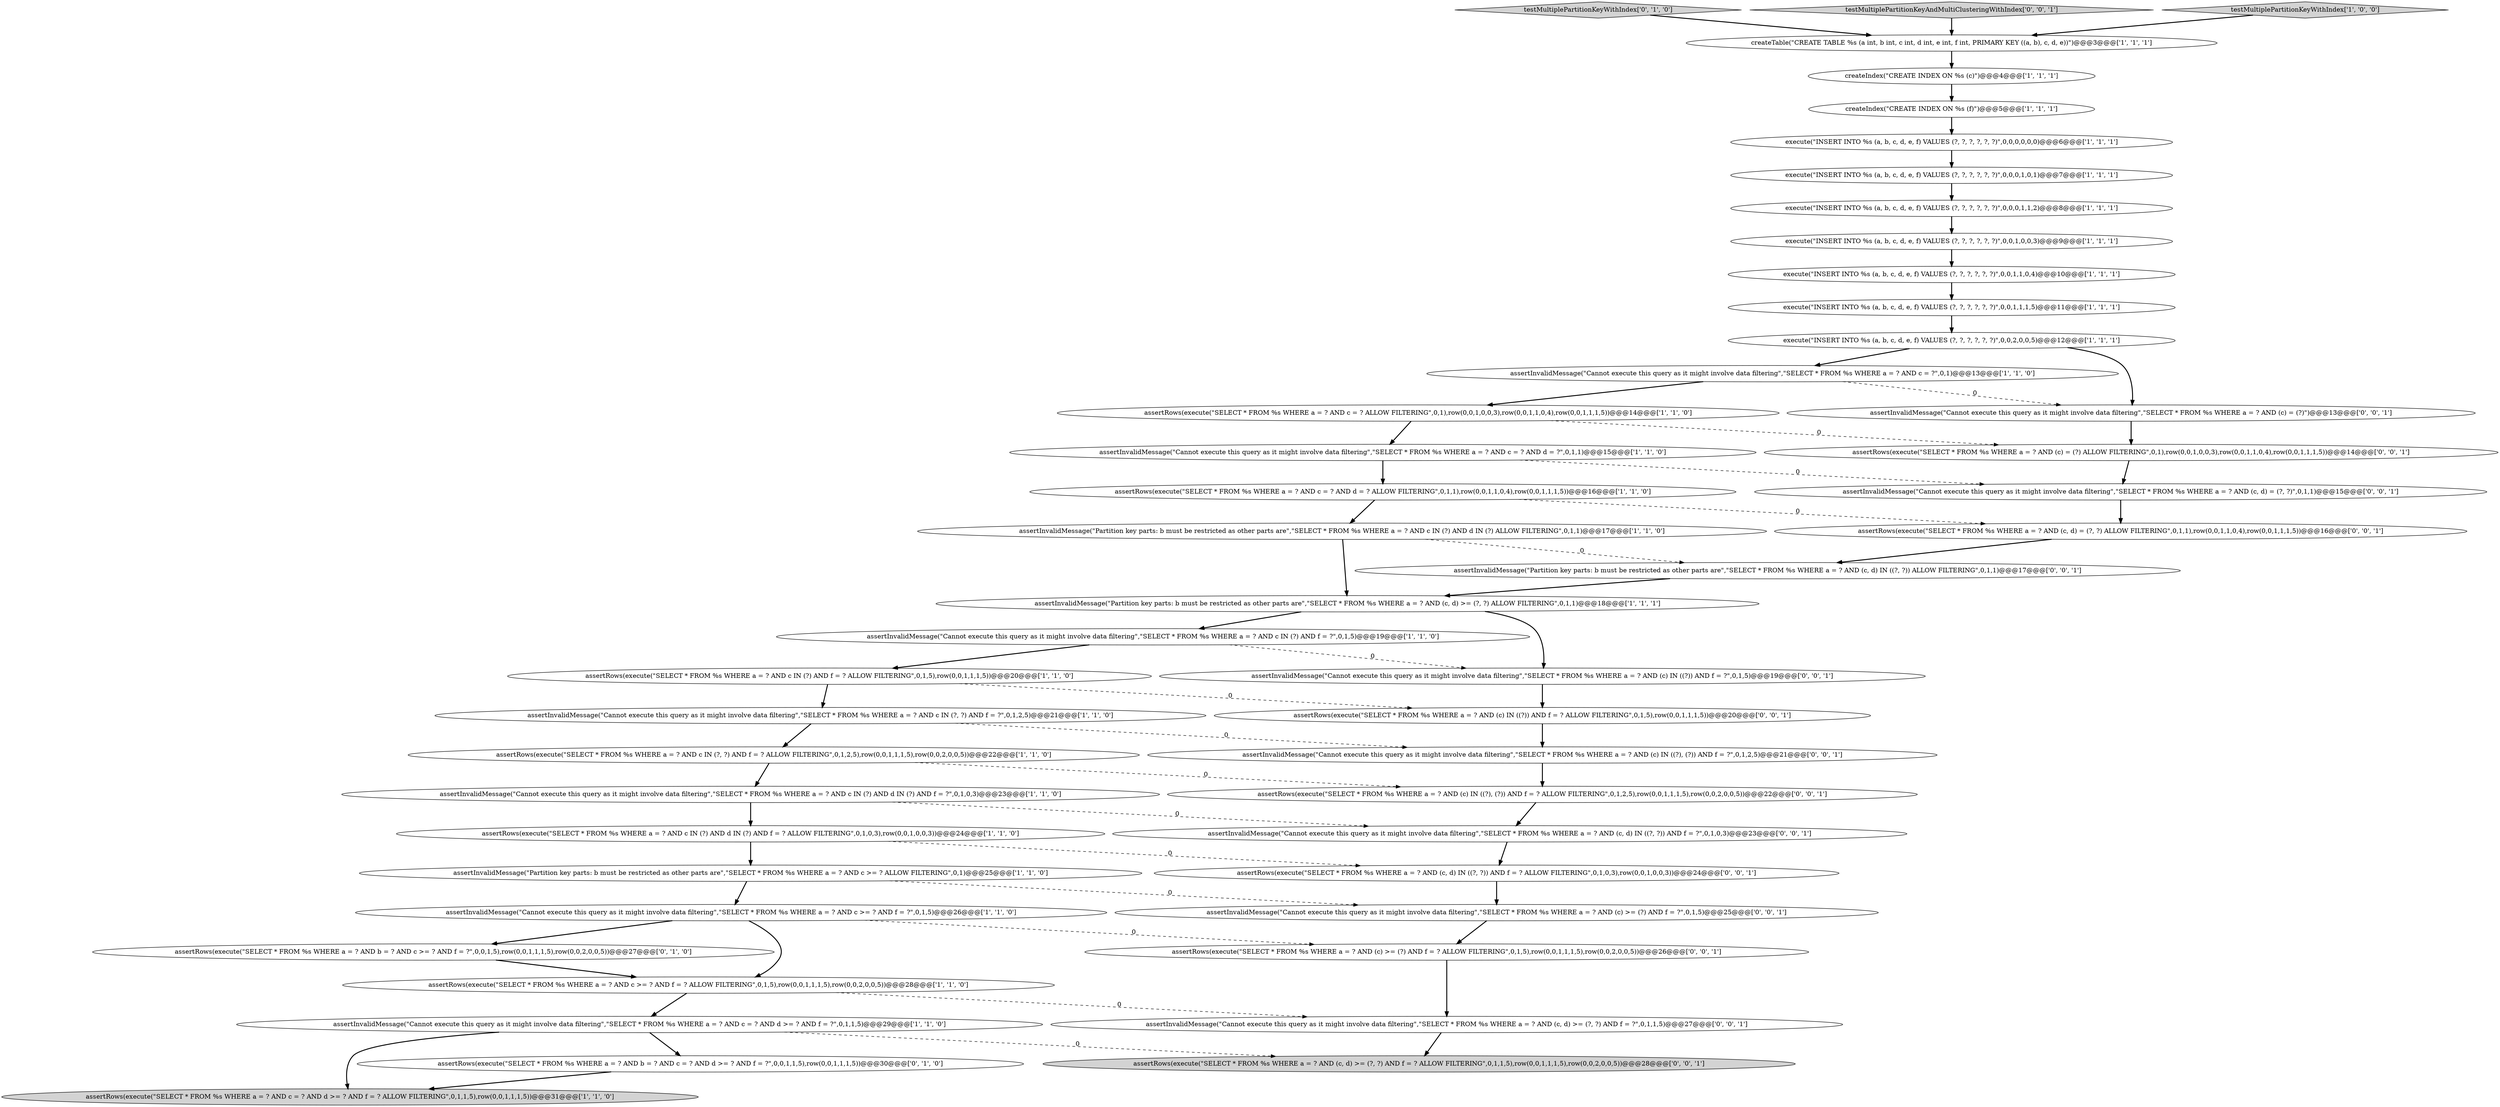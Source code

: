 digraph {
25 [style = filled, label = "assertRows(execute(\"SELECT * FROM %s WHERE a = ? AND c = ? AND d >= ? AND f = ? ALLOW FILTERING\",0,1,1,5),row(0,0,1,1,1,5))@@@31@@@['1', '1', '0']", fillcolor = lightgray, shape = ellipse image = "AAA0AAABBB1BBB"];
44 [style = filled, label = "assertRows(execute(\"SELECT * FROM %s WHERE a = ? AND (c, d) IN ((?, ?)) AND f = ? ALLOW FILTERING\",0,1,0,3),row(0,0,1,0,0,3))@@@24@@@['0', '0', '1']", fillcolor = white, shape = ellipse image = "AAA0AAABBB3BBB"];
30 [style = filled, label = "testMultiplePartitionKeyWithIndex['0', '1', '0']", fillcolor = lightgray, shape = diamond image = "AAA0AAABBB2BBB"];
14 [style = filled, label = "assertInvalidMessage(\"Cannot execute this query as it might involve data filtering\",\"SELECT * FROM %s WHERE a = ? AND c = ? AND d >= ? AND f = ?\",0,1,1,5)@@@29@@@['1', '1', '0']", fillcolor = white, shape = ellipse image = "AAA0AAABBB1BBB"];
28 [style = filled, label = "assertRows(execute(\"SELECT * FROM %s WHERE a = ? AND b = ? AND c >= ? AND f = ?\",0,0,1,5),row(0,0,1,1,1,5),row(0,0,2,0,0,5))@@@27@@@['0', '1', '0']", fillcolor = white, shape = ellipse image = "AAA1AAABBB2BBB"];
19 [style = filled, label = "assertInvalidMessage(\"Cannot execute this query as it might involve data filtering\",\"SELECT * FROM %s WHERE a = ? AND c = ? AND d = ?\",0,1,1)@@@15@@@['1', '1', '0']", fillcolor = white, shape = ellipse image = "AAA0AAABBB1BBB"];
24 [style = filled, label = "execute(\"INSERT INTO %s (a, b, c, d, e, f) VALUES (?, ?, ?, ?, ?, ?)\",0,0,1,1,1,5)@@@11@@@['1', '1', '1']", fillcolor = white, shape = ellipse image = "AAA0AAABBB1BBB"];
36 [style = filled, label = "assertInvalidMessage(\"Cannot execute this query as it might involve data filtering\",\"SELECT * FROM %s WHERE a = ? AND (c) >= (?) AND f = ?\",0,1,5)@@@25@@@['0', '0', '1']", fillcolor = white, shape = ellipse image = "AAA0AAABBB3BBB"];
32 [style = filled, label = "assertRows(execute(\"SELECT * FROM %s WHERE a = ? AND (c) IN ((?), (?)) AND f = ? ALLOW FILTERING\",0,1,2,5),row(0,0,1,1,1,5),row(0,0,2,0,0,5))@@@22@@@['0', '0', '1']", fillcolor = white, shape = ellipse image = "AAA0AAABBB3BBB"];
39 [style = filled, label = "testMultiplePartitionKeyAndMultiClusteringWithIndex['0', '0', '1']", fillcolor = lightgray, shape = diamond image = "AAA0AAABBB3BBB"];
45 [style = filled, label = "assertRows(execute(\"SELECT * FROM %s WHERE a = ? AND (c, d) = (?, ?) ALLOW FILTERING\",0,1,1),row(0,0,1,1,0,4),row(0,0,1,1,1,5))@@@16@@@['0', '0', '1']", fillcolor = white, shape = ellipse image = "AAA0AAABBB3BBB"];
21 [style = filled, label = "assertInvalidMessage(\"Partition key parts: b must be restricted as other parts are\",\"SELECT * FROM %s WHERE a = ? AND (c, d) >= (?, ?) ALLOW FILTERING\",0,1,1)@@@18@@@['1', '1', '1']", fillcolor = white, shape = ellipse image = "AAA0AAABBB1BBB"];
34 [style = filled, label = "assertRows(execute(\"SELECT * FROM %s WHERE a = ? AND (c) IN ((?)) AND f = ? ALLOW FILTERING\",0,1,5),row(0,0,1,1,1,5))@@@20@@@['0', '0', '1']", fillcolor = white, shape = ellipse image = "AAA0AAABBB3BBB"];
20 [style = filled, label = "assertInvalidMessage(\"Partition key parts: b must be restricted as other parts are\",\"SELECT * FROM %s WHERE a = ? AND c IN (?) AND d IN (?) ALLOW FILTERING\",0,1,1)@@@17@@@['1', '1', '0']", fillcolor = white, shape = ellipse image = "AAA0AAABBB1BBB"];
6 [style = filled, label = "assertInvalidMessage(\"Cannot execute this query as it might involve data filtering\",\"SELECT * FROM %s WHERE a = ? AND c IN (?) AND d IN (?) AND f = ?\",0,1,0,3)@@@23@@@['1', '1', '0']", fillcolor = white, shape = ellipse image = "AAA0AAABBB1BBB"];
42 [style = filled, label = "assertInvalidMessage(\"Partition key parts: b must be restricted as other parts are\",\"SELECT * FROM %s WHERE a = ? AND (c, d) IN ((?, ?)) ALLOW FILTERING\",0,1,1)@@@17@@@['0', '0', '1']", fillcolor = white, shape = ellipse image = "AAA0AAABBB3BBB"];
27 [style = filled, label = "createIndex(\"CREATE INDEX ON %s (f)\")@@@5@@@['1', '1', '1']", fillcolor = white, shape = ellipse image = "AAA0AAABBB1BBB"];
2 [style = filled, label = "assertRows(execute(\"SELECT * FROM %s WHERE a = ? AND c IN (?, ?) AND f = ? ALLOW FILTERING\",0,1,2,5),row(0,0,1,1,1,5),row(0,0,2,0,0,5))@@@22@@@['1', '1', '0']", fillcolor = white, shape = ellipse image = "AAA0AAABBB1BBB"];
8 [style = filled, label = "assertRows(execute(\"SELECT * FROM %s WHERE a = ? AND c >= ? AND f = ? ALLOW FILTERING\",0,1,5),row(0,0,1,1,1,5),row(0,0,2,0,0,5))@@@28@@@['1', '1', '0']", fillcolor = white, shape = ellipse image = "AAA0AAABBB1BBB"];
23 [style = filled, label = "assertRows(execute(\"SELECT * FROM %s WHERE a = ? AND c = ? AND d = ? ALLOW FILTERING\",0,1,1),row(0,0,1,1,0,4),row(0,0,1,1,1,5))@@@16@@@['1', '1', '0']", fillcolor = white, shape = ellipse image = "AAA0AAABBB1BBB"];
31 [style = filled, label = "assertInvalidMessage(\"Cannot execute this query as it might involve data filtering\",\"SELECT * FROM %s WHERE a = ? AND (c) = (?)\")@@@13@@@['0', '0', '1']", fillcolor = white, shape = ellipse image = "AAA0AAABBB3BBB"];
15 [style = filled, label = "assertRows(execute(\"SELECT * FROM %s WHERE a = ? AND c = ? ALLOW FILTERING\",0,1),row(0,0,1,0,0,3),row(0,0,1,1,0,4),row(0,0,1,1,1,5))@@@14@@@['1', '1', '0']", fillcolor = white, shape = ellipse image = "AAA0AAABBB1BBB"];
11 [style = filled, label = "execute(\"INSERT INTO %s (a, b, c, d, e, f) VALUES (?, ?, ?, ?, ?, ?)\",0,0,2,0,0,5)@@@12@@@['1', '1', '1']", fillcolor = white, shape = ellipse image = "AAA0AAABBB1BBB"];
16 [style = filled, label = "execute(\"INSERT INTO %s (a, b, c, d, e, f) VALUES (?, ?, ?, ?, ?, ?)\",0,0,0,0,0,0)@@@6@@@['1', '1', '1']", fillcolor = white, shape = ellipse image = "AAA0AAABBB1BBB"];
18 [style = filled, label = "createTable(\"CREATE TABLE %s (a int, b int, c int, d int, e int, f int, PRIMARY KEY ((a, b), c, d, e))\")@@@3@@@['1', '1', '1']", fillcolor = white, shape = ellipse image = "AAA0AAABBB1BBB"];
7 [style = filled, label = "assertRows(execute(\"SELECT * FROM %s WHERE a = ? AND c IN (?) AND f = ? ALLOW FILTERING\",0,1,5),row(0,0,1,1,1,5))@@@20@@@['1', '1', '0']", fillcolor = white, shape = ellipse image = "AAA0AAABBB1BBB"];
33 [style = filled, label = "assertRows(execute(\"SELECT * FROM %s WHERE a = ? AND (c) >= (?) AND f = ? ALLOW FILTERING\",0,1,5),row(0,0,1,1,1,5),row(0,0,2,0,0,5))@@@26@@@['0', '0', '1']", fillcolor = white, shape = ellipse image = "AAA0AAABBB3BBB"];
22 [style = filled, label = "createIndex(\"CREATE INDEX ON %s (c)\")@@@4@@@['1', '1', '1']", fillcolor = white, shape = ellipse image = "AAA0AAABBB1BBB"];
10 [style = filled, label = "execute(\"INSERT INTO %s (a, b, c, d, e, f) VALUES (?, ?, ?, ?, ?, ?)\",0,0,0,1,1,2)@@@8@@@['1', '1', '1']", fillcolor = white, shape = ellipse image = "AAA0AAABBB1BBB"];
46 [style = filled, label = "assertInvalidMessage(\"Cannot execute this query as it might involve data filtering\",\"SELECT * FROM %s WHERE a = ? AND (c, d) >= (?, ?) AND f = ?\",0,1,1,5)@@@27@@@['0', '0', '1']", fillcolor = white, shape = ellipse image = "AAA0AAABBB3BBB"];
13 [style = filled, label = "assertInvalidMessage(\"Cannot execute this query as it might involve data filtering\",\"SELECT * FROM %s WHERE a = ? AND c IN (?) AND f = ?\",0,1,5)@@@19@@@['1', '1', '0']", fillcolor = white, shape = ellipse image = "AAA0AAABBB1BBB"];
0 [style = filled, label = "execute(\"INSERT INTO %s (a, b, c, d, e, f) VALUES (?, ?, ?, ?, ?, ?)\",0,0,1,0,0,3)@@@9@@@['1', '1', '1']", fillcolor = white, shape = ellipse image = "AAA0AAABBB1BBB"];
40 [style = filled, label = "assertInvalidMessage(\"Cannot execute this query as it might involve data filtering\",\"SELECT * FROM %s WHERE a = ? AND (c) IN ((?)) AND f = ?\",0,1,5)@@@19@@@['0', '0', '1']", fillcolor = white, shape = ellipse image = "AAA0AAABBB3BBB"];
1 [style = filled, label = "assertInvalidMessage(\"Cannot execute this query as it might involve data filtering\",\"SELECT * FROM %s WHERE a = ? AND c = ?\",0,1)@@@13@@@['1', '1', '0']", fillcolor = white, shape = ellipse image = "AAA0AAABBB1BBB"];
37 [style = filled, label = "assertInvalidMessage(\"Cannot execute this query as it might involve data filtering\",\"SELECT * FROM %s WHERE a = ? AND (c, d) = (?, ?)\",0,1,1)@@@15@@@['0', '0', '1']", fillcolor = white, shape = ellipse image = "AAA0AAABBB3BBB"];
38 [style = filled, label = "assertInvalidMessage(\"Cannot execute this query as it might involve data filtering\",\"SELECT * FROM %s WHERE a = ? AND (c) IN ((?), (?)) AND f = ?\",0,1,2,5)@@@21@@@['0', '0', '1']", fillcolor = white, shape = ellipse image = "AAA0AAABBB3BBB"];
17 [style = filled, label = "testMultiplePartitionKeyWithIndex['1', '0', '0']", fillcolor = lightgray, shape = diamond image = "AAA0AAABBB1BBB"];
43 [style = filled, label = "assertRows(execute(\"SELECT * FROM %s WHERE a = ? AND (c) = (?) ALLOW FILTERING\",0,1),row(0,0,1,0,0,3),row(0,0,1,1,0,4),row(0,0,1,1,1,5))@@@14@@@['0', '0', '1']", fillcolor = white, shape = ellipse image = "AAA0AAABBB3BBB"];
3 [style = filled, label = "assertRows(execute(\"SELECT * FROM %s WHERE a = ? AND c IN (?) AND d IN (?) AND f = ? ALLOW FILTERING\",0,1,0,3),row(0,0,1,0,0,3))@@@24@@@['1', '1', '0']", fillcolor = white, shape = ellipse image = "AAA0AAABBB1BBB"];
35 [style = filled, label = "assertRows(execute(\"SELECT * FROM %s WHERE a = ? AND (c, d) >= (?, ?) AND f = ? ALLOW FILTERING\",0,1,1,5),row(0,0,1,1,1,5),row(0,0,2,0,0,5))@@@28@@@['0', '0', '1']", fillcolor = lightgray, shape = ellipse image = "AAA0AAABBB3BBB"];
4 [style = filled, label = "assertInvalidMessage(\"Partition key parts: b must be restricted as other parts are\",\"SELECT * FROM %s WHERE a = ? AND c >= ? ALLOW FILTERING\",0,1)@@@25@@@['1', '1', '0']", fillcolor = white, shape = ellipse image = "AAA0AAABBB1BBB"];
5 [style = filled, label = "execute(\"INSERT INTO %s (a, b, c, d, e, f) VALUES (?, ?, ?, ?, ?, ?)\",0,0,0,1,0,1)@@@7@@@['1', '1', '1']", fillcolor = white, shape = ellipse image = "AAA0AAABBB1BBB"];
12 [style = filled, label = "assertInvalidMessage(\"Cannot execute this query as it might involve data filtering\",\"SELECT * FROM %s WHERE a = ? AND c IN (?, ?) AND f = ?\",0,1,2,5)@@@21@@@['1', '1', '0']", fillcolor = white, shape = ellipse image = "AAA0AAABBB1BBB"];
41 [style = filled, label = "assertInvalidMessage(\"Cannot execute this query as it might involve data filtering\",\"SELECT * FROM %s WHERE a = ? AND (c, d) IN ((?, ?)) AND f = ?\",0,1,0,3)@@@23@@@['0', '0', '1']", fillcolor = white, shape = ellipse image = "AAA0AAABBB3BBB"];
9 [style = filled, label = "assertInvalidMessage(\"Cannot execute this query as it might involve data filtering\",\"SELECT * FROM %s WHERE a = ? AND c >= ? AND f = ?\",0,1,5)@@@26@@@['1', '1', '0']", fillcolor = white, shape = ellipse image = "AAA0AAABBB1BBB"];
29 [style = filled, label = "assertRows(execute(\"SELECT * FROM %s WHERE a = ? AND b = ? AND c = ? AND d >= ? AND f = ?\",0,0,1,1,5),row(0,0,1,1,1,5))@@@30@@@['0', '1', '0']", fillcolor = white, shape = ellipse image = "AAA1AAABBB2BBB"];
26 [style = filled, label = "execute(\"INSERT INTO %s (a, b, c, d, e, f) VALUES (?, ?, ?, ?, ?, ?)\",0,0,1,1,0,4)@@@10@@@['1', '1', '1']", fillcolor = white, shape = ellipse image = "AAA0AAABBB1BBB"];
26->24 [style = bold, label=""];
21->40 [style = bold, label=""];
8->14 [style = bold, label=""];
31->43 [style = bold, label=""];
38->32 [style = bold, label=""];
3->44 [style = dashed, label="0"];
13->7 [style = bold, label=""];
11->31 [style = bold, label=""];
18->22 [style = bold, label=""];
7->34 [style = dashed, label="0"];
30->18 [style = bold, label=""];
41->44 [style = bold, label=""];
12->38 [style = dashed, label="0"];
12->2 [style = bold, label=""];
33->46 [style = bold, label=""];
9->33 [style = dashed, label="0"];
22->27 [style = bold, label=""];
4->36 [style = dashed, label="0"];
24->11 [style = bold, label=""];
15->19 [style = bold, label=""];
28->8 [style = bold, label=""];
11->1 [style = bold, label=""];
43->37 [style = bold, label=""];
19->23 [style = bold, label=""];
19->37 [style = dashed, label="0"];
5->10 [style = bold, label=""];
42->21 [style = bold, label=""];
39->18 [style = bold, label=""];
29->25 [style = bold, label=""];
27->16 [style = bold, label=""];
14->35 [style = dashed, label="0"];
34->38 [style = bold, label=""];
14->29 [style = bold, label=""];
20->21 [style = bold, label=""];
7->12 [style = bold, label=""];
45->42 [style = bold, label=""];
1->31 [style = dashed, label="0"];
23->20 [style = bold, label=""];
4->9 [style = bold, label=""];
46->35 [style = bold, label=""];
0->26 [style = bold, label=""];
6->3 [style = bold, label=""];
40->34 [style = bold, label=""];
6->41 [style = dashed, label="0"];
1->15 [style = bold, label=""];
37->45 [style = bold, label=""];
14->25 [style = bold, label=""];
36->33 [style = bold, label=""];
16->5 [style = bold, label=""];
2->6 [style = bold, label=""];
15->43 [style = dashed, label="0"];
20->42 [style = dashed, label="0"];
9->28 [style = bold, label=""];
9->8 [style = bold, label=""];
44->36 [style = bold, label=""];
13->40 [style = dashed, label="0"];
8->46 [style = dashed, label="0"];
23->45 [style = dashed, label="0"];
32->41 [style = bold, label=""];
2->32 [style = dashed, label="0"];
3->4 [style = bold, label=""];
10->0 [style = bold, label=""];
21->13 [style = bold, label=""];
17->18 [style = bold, label=""];
}
